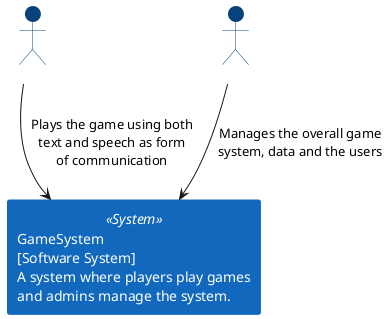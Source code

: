 @startuml "TOxin Ronin - System Context"

!define RECTANGLE class

' Styling
skinparam rectangle {
    BackgroundColor<<System>> #1168bd
    FontColor<<System>> #ffffff
    BorderColor #1168bd
}

skinparam actor {
    BackgroundColor #08427b
    FontColor #ffffff
    BorderColor #08427b
}

skinparam component {
    BackgroundColor #438dd5
    FontColor #ffffff
    BorderColor #438dd5
}

' Actors
actor "Player" as player
actor "Admin" as admin

' Systems
rectangle "GameSystem\n[Software System]\nA system where players play games\nand admins manage the system." <<System>> as gameSystem

' Relationships
player --> gameSystem : "Plays the game using both\ntext and speech as form\nof communication"
admin --> gameSystem : "Manages the overall game\nsystem, data and the users"

@enduml

@startuml "TOxin Ronin - Container"

' Styling
skinparam rectangle {
    BackgroundColor #438dd5
    FontColor #ffffff
    BorderColor #438dd5
}

skinparam database {
    BackgroundColor #438dd5
    FontColor #ffffff
    BorderColor #438dd5
}

skinparam actor {
    BackgroundColor #08427b
    FontColor #ffffff
    BorderColor #08427b
}

' Actors
actor "Player" as player
actor "Admin" as admin

' Containers
rectangle "ReactFrontend\n[Container: React-vite]\nThe user interface for\nplayers and admins" as frontend
rectangle "ExpressBackend\n[Container: Node.js and Express.js]\nHandles game logic, manages\nplayers, and stores data" as backend
database "MongoDB\n[Container: MongoDB]\nStores game data" as mongodb

' Relationships
player --> frontend : "Interacts with"
admin --> frontend : "Interacts with"
frontend --> backend : "Sends requests to"
backend --> mongodb : "Reads from and writes to"

@enduml

@startuml "TOxin Ronin - Components"

' Styling
skinparam component {
    BackgroundColor #85bbf0
    FontColor #ffffff
    BorderColor #85bbf0
}

skinparam database {
    BackgroundColor #438dd5
    FontColor #ffffff
    BorderColor #438dd5
}

skinparam actor {
    BackgroundColor #08427b
    FontColor #ffffff
    BorderColor #08427b
}

' Actors
actor "Player" as player
actor "Admin" as admin

' Components
component "APIController\n[Component]\nHandles API requests\nfrom the frontend" as apiController
component "PlayerService\n[Component]\nManages player-related\noperations" as playerService
component "GameLogicService\n[Component]\nHandles game rules\nand logic" as gameLogicService
database "MongoDB" as mongodb

' Relationships
player --> apiController : "Plays the game using"
admin --> apiController : "Manages system using"
apiController --> playerService : "Manages players through"
apiController --> gameLogicService : "Handles game logic through"
apiController --> mongodb : "Stores and retrieves\nplayer and game data"

@enduml